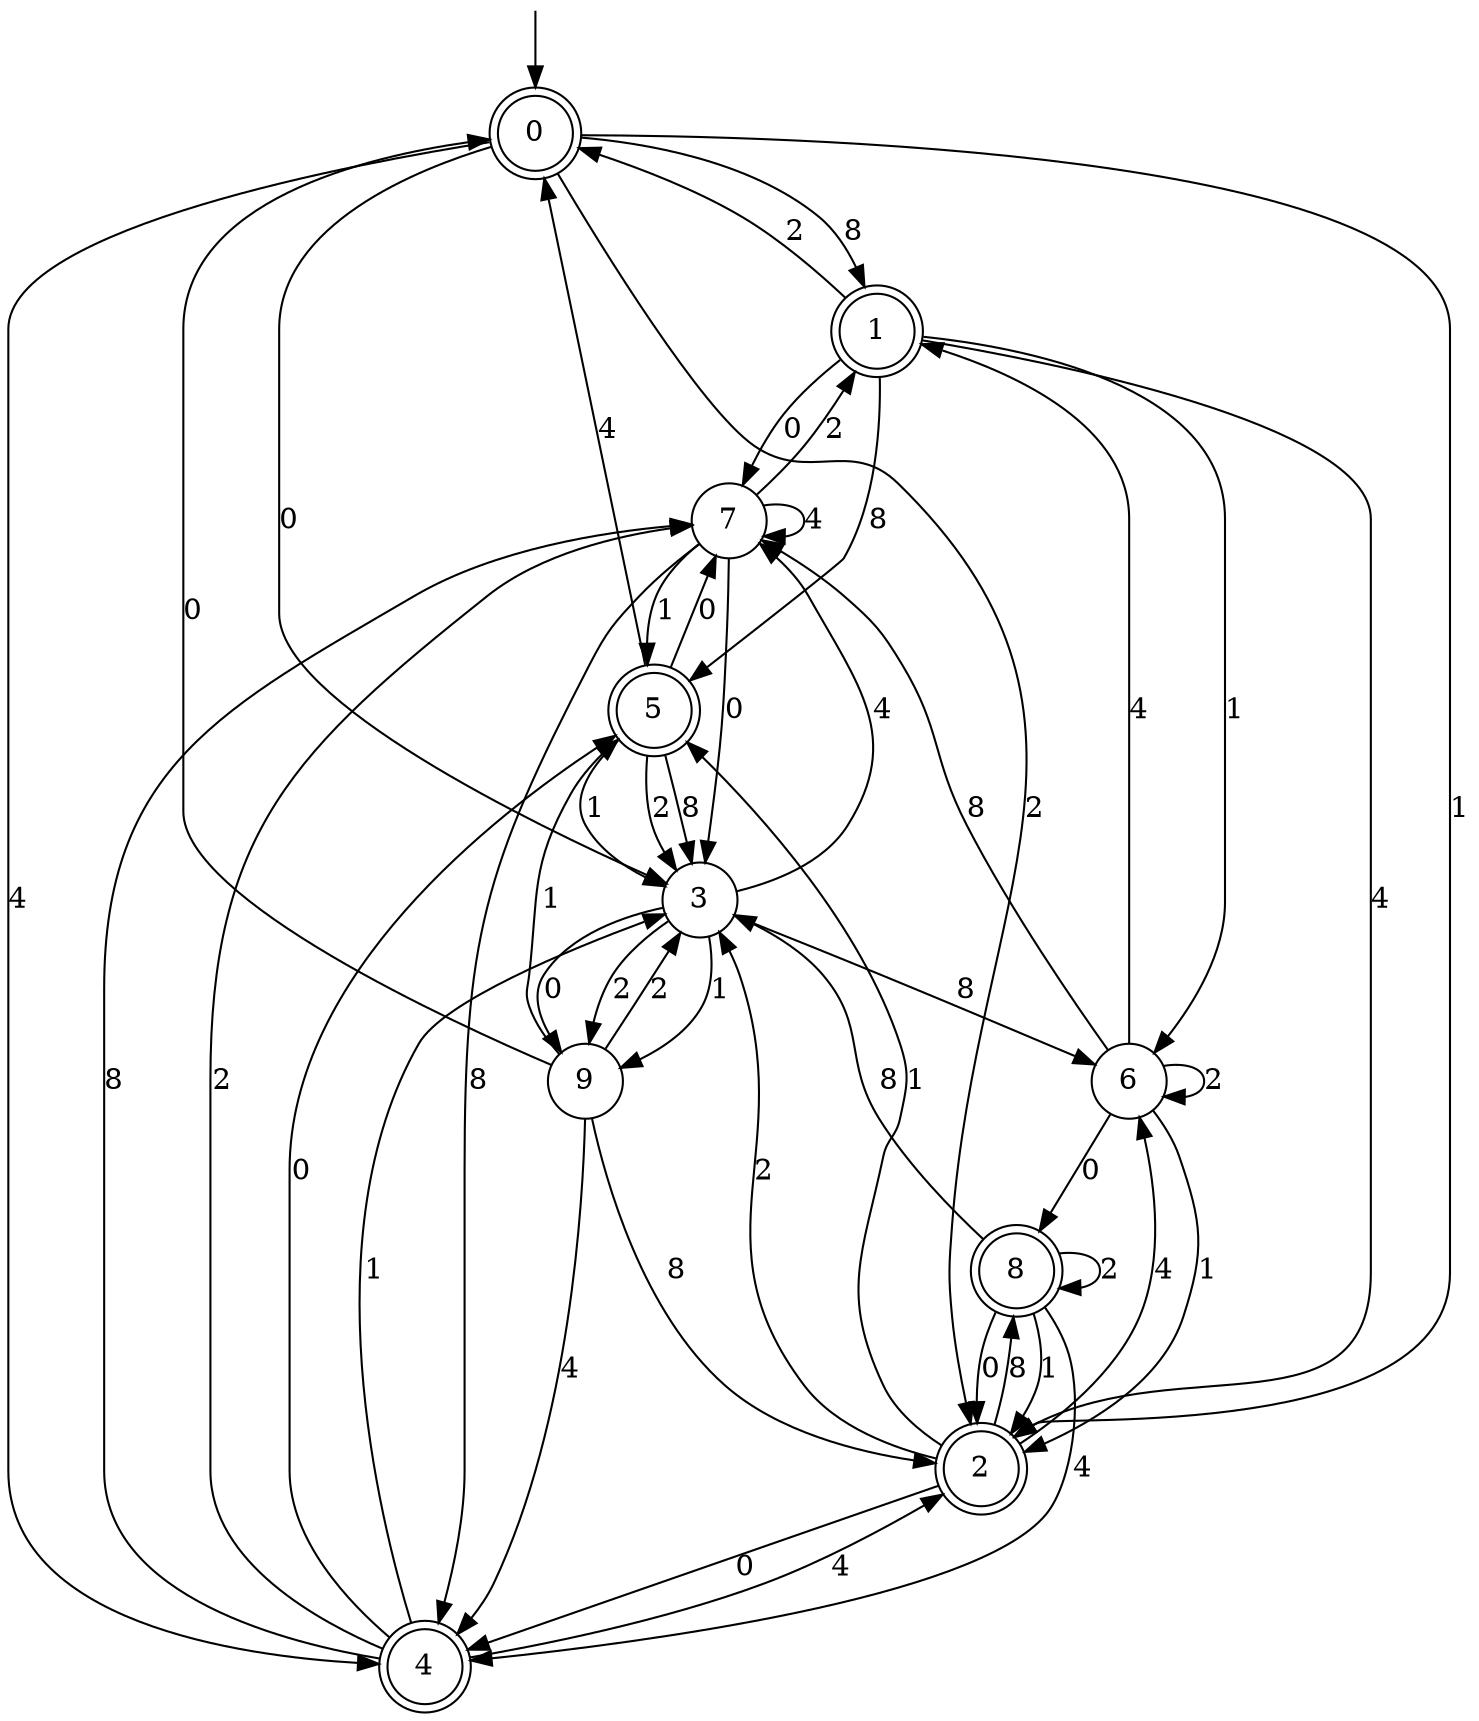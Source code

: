 digraph g {

	s0 [shape="doublecircle" label="0"];
	s1 [shape="doublecircle" label="1"];
	s2 [shape="doublecircle" label="2"];
	s3 [shape="circle" label="3"];
	s4 [shape="doublecircle" label="4"];
	s5 [shape="doublecircle" label="5"];
	s6 [shape="circle" label="6"];
	s7 [shape="circle" label="7"];
	s8 [shape="doublecircle" label="8"];
	s9 [shape="circle" label="9"];
	s0 -> s1 [label="8"];
	s0 -> s2 [label="1"];
	s0 -> s3 [label="0"];
	s0 -> s2 [label="2"];
	s0 -> s4 [label="4"];
	s1 -> s5 [label="8"];
	s1 -> s6 [label="1"];
	s1 -> s7 [label="0"];
	s1 -> s0 [label="2"];
	s1 -> s2 [label="4"];
	s2 -> s8 [label="8"];
	s2 -> s5 [label="1"];
	s2 -> s4 [label="0"];
	s2 -> s3 [label="2"];
	s2 -> s6 [label="4"];
	s3 -> s6 [label="8"];
	s3 -> s9 [label="1"];
	s3 -> s9 [label="0"];
	s3 -> s9 [label="2"];
	s3 -> s7 [label="4"];
	s4 -> s7 [label="8"];
	s4 -> s3 [label="1"];
	s4 -> s5 [label="0"];
	s4 -> s7 [label="2"];
	s4 -> s2 [label="4"];
	s5 -> s3 [label="8"];
	s5 -> s3 [label="1"];
	s5 -> s7 [label="0"];
	s5 -> s3 [label="2"];
	s5 -> s0 [label="4"];
	s6 -> s7 [label="8"];
	s6 -> s2 [label="1"];
	s6 -> s8 [label="0"];
	s6 -> s6 [label="2"];
	s6 -> s1 [label="4"];
	s7 -> s4 [label="8"];
	s7 -> s5 [label="1"];
	s7 -> s3 [label="0"];
	s7 -> s1 [label="2"];
	s7 -> s7 [label="4"];
	s8 -> s3 [label="8"];
	s8 -> s2 [label="1"];
	s8 -> s2 [label="0"];
	s8 -> s8 [label="2"];
	s8 -> s4 [label="4"];
	s9 -> s2 [label="8"];
	s9 -> s5 [label="1"];
	s9 -> s0 [label="0"];
	s9 -> s3 [label="2"];
	s9 -> s4 [label="4"];

__start0 [label="" shape="none" width="0" height="0"];
__start0 -> s0;

}
